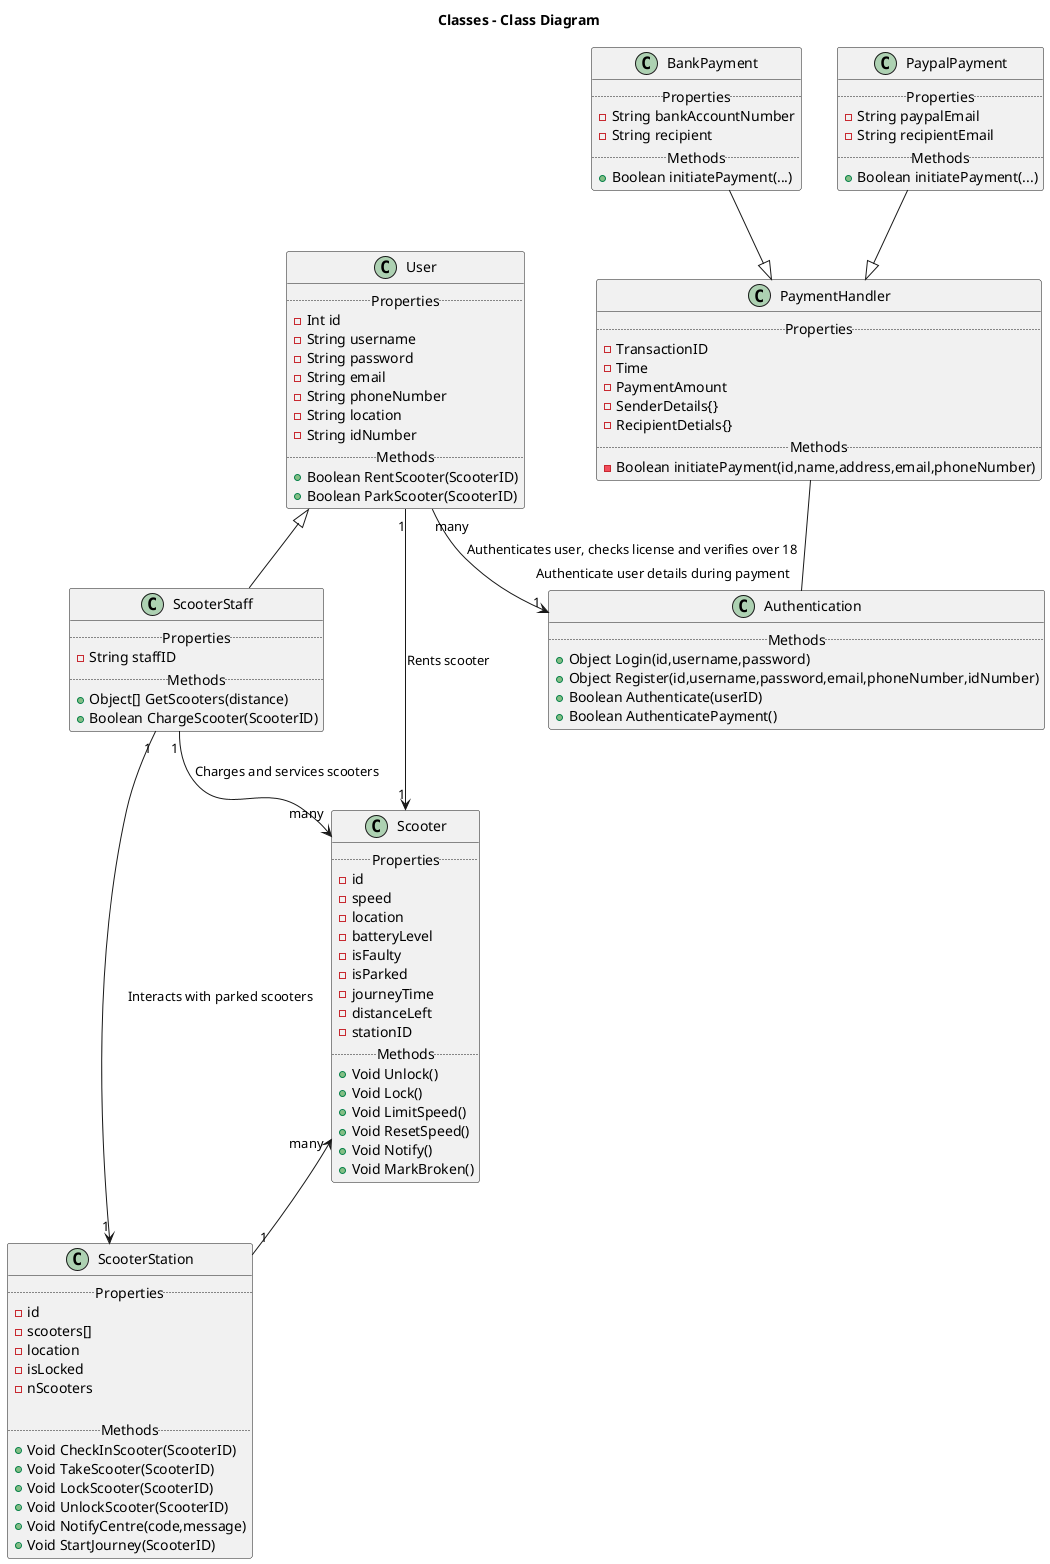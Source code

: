 @startuml

title Classes - Class Diagram


class User {
    ..Properties..
  -Int id
  -String username
  -String password
  -String email
  -String phoneNumber
  -String location
  -String idNumber
  ..Methods..
  +Boolean RentScooter(ScooterID)
  +Boolean ParkScooter(ScooterID)
}

class ScooterStaff{
    ..Properties..
    -String staffID
    ..Methods..
    +Object[] GetScooters(distance)
    +Boolean ChargeScooter(ScooterID)
}

User <|-- ScooterStaff

class Authentication {
    ..Methods..
    +Object Login(id,username,password)
    +Object Register(id,username,password,email,phoneNumber,idNumber)
    +Boolean Authenticate(userID)
    +Boolean AuthenticatePayment()
}

class PaymentHandler {
    ..Properties..
    -TransactionID
    -Time
    -PaymentAmount
    -SenderDetails{}
    -RecipientDetials{}
..Methods..
-Boolean initiatePayment(id,name,address,email,phoneNumber)
}

PaymentHandler -- "Authenticate user details during payment" Authentication

class BankPayment {
..Properties..
-String bankAccountNumber
-String recipient
..Methods..
+Boolean initiatePayment(...) 
}
BankPayment  --|> PaymentHandler

class PaypalPayment {
..Properties..
-String paypalEmail
-String recipientEmail
..Methods..
+Boolean initiatePayment(...) 
}
PaypalPayment  --|> PaymentHandler

class Scooter {
    ..Properties..
    -id
    -speed
    -location
    -batteryLevel
    -isFaulty
    -isParked
    -journeyTime
    -distanceLeft
    -stationID
    ..Methods..
    +Void Unlock()
    +Void Lock()
    +Void LimitSpeed()
    +Void ResetSpeed()
    +Void Notify()
    +Void MarkBroken()
}

class ScooterStation {
    ..Properties..
    -id
    -scooters[]
    -location
    -isLocked
    -nScooters

    ..Methods..
    +Void CheckInScooter(ScooterID)
    +Void TakeScooter(ScooterID)
    +Void LockScooter(ScooterID)
    +Void UnlockScooter(ScooterID)
    +Void NotifyCentre(code,message)
    +Void StartJourney(ScooterID)
}

Scooter "many" <-- "1" ScooterStation

User "1" --> "1" Scooter: Rents scooter

User "many" --> "1" Authentication: Authenticates user, checks license and verifies over 18

ScooterStaff "1" --> "1" ScooterStation: Interacts with parked scooters

ScooterStaff "1" --> "many" Scooter: Charges and services scooters
@enduml

